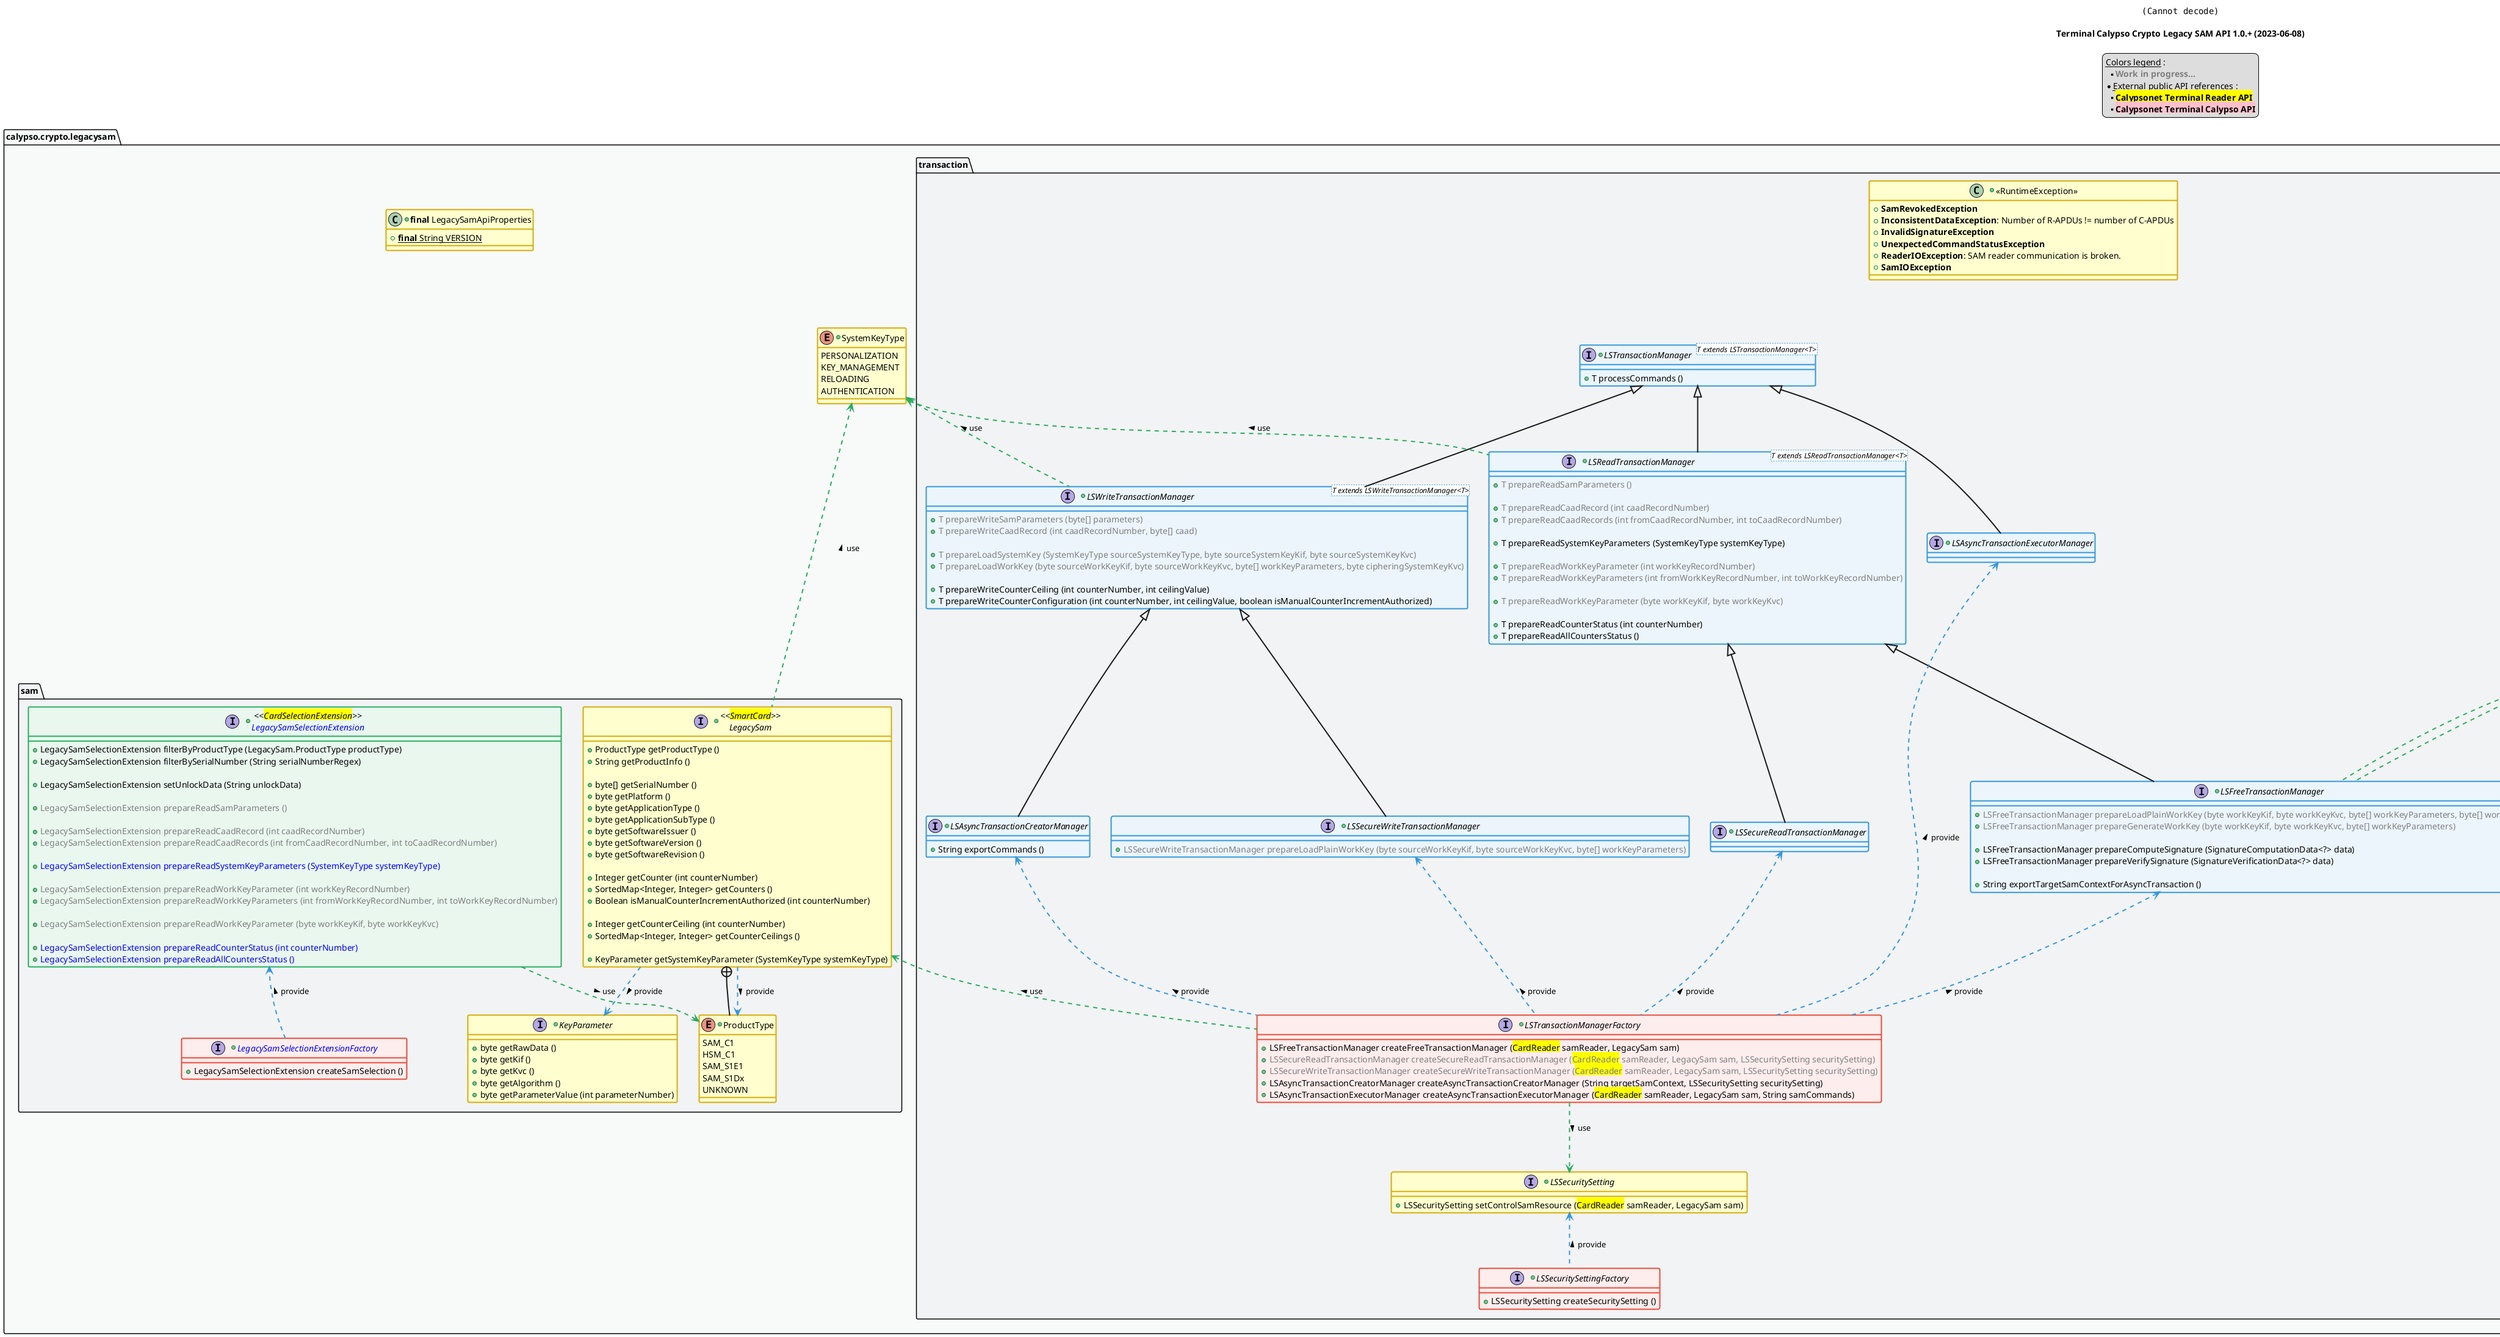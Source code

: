 @startuml
title
    <img:../assets/logo.png>

    Terminal Calypso Crypto Legacy SAM API 1.0.+ (2023-06-08)
end title

' == THEME ==

'Couleurs issues de : https://htmlcolorcodes.com/fr/tableau-de-couleur/tableau-de-couleur-design-plat/
!define C_GREY1 F8F9F9
!define C_GREY2 F2F3F4
!define C_GREY3 E5E7E9
!define C_GREY4 D7DBDD
!define C_GREY5 CACFD2
!define C_GREY6 BDC3C7
!define C_LINK 3498DB
!define C_USE 27AE60

' -- Styles that don't work with new version of plantuml --
skinparam stereotypeABorderColor #A9DCDF
skinparam stereotypeIBorderColor #B4A7E5
skinparam stereotypeCBorderColor #ADD1B2
skinparam stereotypeEBorderColor #EB93DF
' -- END --

skinparam ClassBorderThickness 2
skinparam ArrowThickness 2

' Yellow
skinparam ClassBackgroundColor #FEFECE
skinparam ClassBorderColor #D4AC0D
' Red
skinparam ClassBackgroundColor<<red>> #FDEDEC
skinparam ClassBorderColor<<red>> #E74C3C
hide <<red>> stereotype
' Purple
skinparam ClassBackgroundColor<<purple>> #F4ECF7
skinparam ClassBorderColor<<purple>> #8E44AD
hide <<purple>> stereotype
' blue
skinparam ClassBackgroundColor<<blue>> #EBF5FB
skinparam ClassBorderColor<<blue>> #3498DB
hide <<blue>> stereotype
' Green
skinparam ClassBackgroundColor<<green>> #E9F7EF
skinparam ClassBorderColor<<green>> #27AE60
hide <<green>> stereotype
' Grey
skinparam ClassBackgroundColor<<grey>> #EAECEE
skinparam ClassBorderColor<<grey>> #2C3E50
hide <<grey>> stereotype

' == CONTENT ==

legend top
    __Colors legend__ :
    ** <color:grey>**Work in progress...**</color>
    * __External public API references__ :
    ** <back:yellow>**Calypsonet Terminal Reader API**</back>
    ** <back:pink>**Calypsonet Terminal Calypso API**</back>
end legend

package "calypso.crypto.legacysam" as legacysam {

+class "**final** LegacySamApiProperties" as ApiProperties {
    +{static} **final** String VERSION
}
package "transaction" as transaction {
    +interface LSTransactionManagerFactory {
        +LSFreeTransactionManager createFreeTransactionManager (<back:yellow>CardReader</back> samReader, LegacySam sam)
        +<color:grey>LSSecureReadTransactionManager createSecureReadTransactionManager (<back:yellow>CardReader</back> samReader, LegacySam sam, LSSecuritySetting securitySetting)
        +<color:grey>LSSecureWriteTransactionManager createSecureWriteTransactionManager (<back:yellow>CardReader</back> samReader, LegacySam sam, LSSecuritySetting securitySetting)
        +LSAsyncTransactionCreatorManager createAsyncTransactionCreatorManager (String targetSamContext, LSSecuritySetting securitySetting)
        +LSAsyncTransactionExecutorManager createAsyncTransactionExecutorManager (<back:yellow>CardReader</back> samReader, LegacySam sam, String samCommands)
    }
    +interface LSTransactionManager<T extends LSTransactionManager<T>> {
        +T processCommands ()
    }
    +interface LSReadTransactionManager<T extends LSReadTransactionManager<T>> extends LSTransactionManager {
        +<color:grey>T prepareReadSamParameters ()

        +<color:grey>T prepareReadCaadRecord (int caadRecordNumber)
        +<color:grey>T prepareReadCaadRecords (int fromCaadRecordNumber, int toCaadRecordNumber)

        +T prepareReadSystemKeyParameters (SystemKeyType systemKeyType)

        +<color:grey>T prepareReadWorkKeyParameter (int workKeyRecordNumber)
        +<color:grey>T prepareReadWorkKeyParameters (int fromWorkKeyRecordNumber, int toWorkKeyRecordNumber)

        +<color:grey>T prepareReadWorkKeyParameter (byte workKeyKif, byte workKeyKvc)

        +T prepareReadCounterStatus (int counterNumber)
        +T prepareReadAllCountersStatus ()
    }
    +interface LSWriteTransactionManager<T extends LSWriteTransactionManager<T>> extends LSTransactionManager {
        +<color:grey>T prepareWriteSamParameters (byte[] parameters)
        +<color:grey>T prepareWriteCaadRecord (int caadRecordNumber, byte[] caad)

        +<color:grey>T prepareLoadSystemKey (SystemKeyType sourceSystemKeyType, byte sourceSystemKeyKif, byte sourceSystemKeyKvc)
        +<color:grey>T prepareLoadWorkKey (byte sourceWorkKeyKif, byte sourceWorkKeyKvc, byte[] workKeyParameters, byte cipheringSystemKeyKvc)

        +T prepareWriteCounterCeiling (int counterNumber, int ceilingValue)
        +T prepareWriteCounterConfiguration (int counterNumber, int ceilingValue, boolean isManualCounterIncrementAuthorized)
    }
    together {
        +interface LSSecureReadTransactionManager extends LSReadTransactionManager {
        }
        +interface LSFreeTransactionManager extends LSReadTransactionManager {
            +<color:grey>LSFreeTransactionManager prepareLoadPlainWorkKey (byte workKeyKif, byte workKeyKvc, byte[] workKeyParameters, byte[] workKeyValue)
            +<color:grey>LSFreeTransactionManager prepareGenerateWorkKey (byte workKeyKif, byte workKeyKvc, byte[] workKeyParameters)

            +LSFreeTransactionManager prepareComputeSignature (SignatureComputationData<?> data)
            +LSFreeTransactionManager prepareVerifySignature (SignatureVerificationData<?> data)

            +String exportTargetSamContextForAsyncTransaction ()
        }
        +interface LSSecureWriteTransactionManager extends LSWriteTransactionManager {
            +<color:grey>LSSecureWriteTransactionManager prepareLoadPlainWorkKey (byte sourceWorkKeyKif, byte sourceWorkKeyKvc, byte[] workKeyParameters)
        }
        +interface LSAsyncTransactionExecutorManager extends LSTransactionManager {
        }
        +interface LSAsyncTransactionCreatorManager extends LSWriteTransactionManager {
            +String exportCommands ()
        }
    }
    +interface LSSecuritySettingFactory {
        +LSSecuritySetting createSecuritySetting ()
    }
    +interface LSSecuritySetting {
        +LSSecuritySetting setControlSamResource (<back:yellow>CardReader</back> samReader, LegacySam sam)
    }
    together {
        +interface "<color:blue>LSCardTransactionCryptoExtensionFactory" as LSCardTransactionCryptoExtensionFactory {
            +<color:blue>LSCardTransactionCryptoExtensionFactory createCardTransactionCryptoExtension ()
        }
        +interface "<<<back:pink>CCTransactionCryptoExtension</back>>>\n<color:blue>LSCardTransactionCryptoExtension" as LSCardTransactionCryptoExtension {
            +<color:blue>LSCardTransactionCryptoExtension prepareComputeSignature (SignatureComputationData<?> data)
            +<color:blue>LSCardTransactionCryptoExtension prepareVerifySignature (SignatureVerificationData<?> data)
        }
    }
    together {
        +interface "<color:blue>SignatureComputationData" as SignatureComputationData<T extends SignatureComputationData<T>> {
            +T setData (byte[] data, byte kif, byte kvc)
            +T setSignatureSize (int size)
            +T setKeyDiversifier (byte[] diversifier)

            +byte[] getSignature ()
        }
        +interface BasicSignatureComputationData extends SignatureComputationData {
        }
        +interface TraceableSignatureComputationData extends SignatureComputationData {
            +TraceableSignatureComputationData withSamTraceabilityMode (int offset, boolean usePartialSamSerialNumber)
            +TraceableSignatureComputationData withoutBusyMode ()

            +byte[] getSignedData ()
        }
        +interface "<color:blue>SignatureVerificationData" as SignatureVerificationData<T extends SignatureVerificationData<T>> {
            +T setData (byte[] data, byte[] signature, byte kif, byte kvc)
            +T setKeyDiversifier (byte[] diversifier)

            +boolean isSignatureValid ()
        }
        +interface BasicSignatureVerificationData extends SignatureVerificationData {
        }
        +interface TraceableSignatureVerificationData extends SignatureVerificationData {
            +TraceableSignatureVerificationData withSamTraceabilityMode (int offset, boolean isPartialSamSerialNumber, LSRevocationServiceSpi samRevocationService)
            +TraceableSignatureVerificationData withoutBusyMode ()
        }
        +interface LSCommandDataFactory {
            +BasicSignatureComputationData createBasicSignatureComputationData ()
            +TraceableSignatureComputationData createTraceableSignatureComputationData ()
            +BasicSignatureVerificationData createBasicSignatureVerificationData ()
            +TraceableSignatureVerificationData createTraceableSignatureVerificationData ()
        }
    }
    ' Exceptions
    +class "<<RuntimeException>>" as RuntimeException {
        +**SamRevokedException**
        +**InconsistentDataException**: Number of R-APDUs != number of C-APDUs
        +**InvalidSignatureException**
        +**UnexpectedCommandStatusException**
        +**ReaderIOException**: SAM reader communication is broken.
        +**SamIOException**
    }
}
+enum SystemKeyType {
    PERSONALIZATION
    KEY_MANAGEMENT
    RELOADING
    AUTHENTICATION
}
package "sam" as sam {
    +interface "<color:blue>LegacySamSelectionExtensionFactory" as LegacySamSelectionExtensionFactory {
        +LegacySamSelectionExtension createSamSelection ()
    }
    +interface "<<<back:yellow>CardSelectionExtension</back>>>\n<color:blue>LegacySamSelectionExtension" as LegacySamSelectionExtension {
        +LegacySamSelectionExtension filterByProductType (LegacySam.ProductType productType)
        +LegacySamSelectionExtension filterBySerialNumber (String serialNumberRegex)

        +LegacySamSelectionExtension setUnlockData (String unlockData)

        +<color:grey>LegacySamSelectionExtension prepareReadSamParameters ()

        +<color:grey>LegacySamSelectionExtension prepareReadCaadRecord (int caadRecordNumber)
        +<color:grey>LegacySamSelectionExtension prepareReadCaadRecords (int fromCaadRecordNumber, int toCaadRecordNumber)

        +<color:blue>LegacySamSelectionExtension prepareReadSystemKeyParameters (SystemKeyType systemKeyType)

        +<color:grey>LegacySamSelectionExtension prepareReadWorkKeyParameter (int workKeyRecordNumber)
        +<color:grey>LegacySamSelectionExtension prepareReadWorkKeyParameters (int fromWorkKeyRecordNumber, int toWorkKeyRecordNumber)

        +<color:grey>LegacySamSelectionExtension prepareReadWorkKeyParameter (byte workKeyKif, byte workKeyKvc)

        +<color:blue>LegacySamSelectionExtension prepareReadCounterStatus (int counterNumber)
        +<color:blue>LegacySamSelectionExtension prepareReadAllCountersStatus ()
    }
    +interface "<<<back:yellow>SmartCard</back>>>\nLegacySam" as LegacySam {
        +ProductType getProductType ()
        +String getProductInfo ()

        +byte[] getSerialNumber ()
        +byte getPlatform ()
        +byte getApplicationType ()
        +byte getApplicationSubType ()
        +byte getSoftwareIssuer ()
        +byte getSoftwareVersion ()
        +byte getSoftwareRevision ()

        +Integer getCounter (int counterNumber)
        +SortedMap<Integer, Integer> getCounters ()
        +Boolean isManualCounterIncrementAuthorized (int counterNumber)

        +Integer getCounterCeiling (int counterNumber)
        +SortedMap<Integer, Integer> getCounterCeilings ()

        +KeyParameter getSystemKeyParameter (SystemKeyType systemKeyType)
    }
    +interface KeyParameter {
        +byte getRawData ()
        +byte getKif ()
        +byte getKvc ()
        +byte getAlgorithm ()
        +byte getParameterValue (int parameterNumber)
    }
    +enum "ProductType" as SamProductType {
        SAM_C1
        HSM_C1
        SAM_S1E1
        SAM_S1Dx
        UNKNOWN
    }
}
package "spi" as spi {
    +interface LSRevocationServiceSpi {
        +boolean isSamRevoked (byte[] serialNumber)
        +boolean isSamRevoked (byte[] serialNumber, int counterValue)
    }
}

}

' Associations

LSTransactionManagerFactory .up.> LSSecureReadTransactionManager #C_LINK : provide >
LSTransactionManagerFactory .up.> LSFreeTransactionManager #C_LINK : provide >
LSTransactionManagerFactory .up.> LSSecureWriteTransactionManager #C_LINK : provide >
LSTransactionManagerFactory .up.> LSAsyncTransactionCreatorManager #C_LINK : provide >
LSTransactionManagerFactory .up.> LSAsyncTransactionExecutorManager #C_LINK : provide >
LSTransactionManagerFactory .up.> LegacySam #C_USE : use >
LSTransactionManagerFactory ..> LSSecuritySetting #C_USE : use >

LSCommandDataFactory .up.> BasicSignatureComputationData #C_LINK : provide >
LSCommandDataFactory .up.> TraceableSignatureComputationData #C_LINK : provide >
LSCommandDataFactory .up.> BasicSignatureVerificationData #C_LINK : provide >
LSCommandDataFactory .up.> TraceableSignatureVerificationData #C_LINK : provide >

TraceableSignatureVerificationData ..> LSRevocationServiceSpi #C_USE : use >

LSSecuritySettingFactory .up.> LSSecuritySetting #C_LINK : provide >

LSFreeTransactionManager .up.> SignatureComputationData #C_USE : use >
LSFreeTransactionManager .up.> SignatureVerificationData #C_USE : use >

LSReadTransactionManager .up.> SystemKeyType #C_USE : use >

LSWriteTransactionManager .up.> SystemKeyType #C_USE : use >

LSCardTransactionCryptoExtensionFactory ..> LSCardTransactionCryptoExtension #C_LINK : provide >

LSCardTransactionCryptoExtension ..> SignatureComputationData #C_USE : use >
LSCardTransactionCryptoExtension ..> SignatureVerificationData #C_USE : use >

LegacySamSelectionExtensionFactory ..> LegacySamSelectionExtension #C_LINK : provide >

LegacySamSelectionExtension ..> SamProductType #C_USE : use >

LegacySam +-- SamProductType
LegacySam ..> SamProductType #C_LINK : provide >
LegacySam ..> KeyParameter #C_LINK : provide >
LegacySam .up.> SystemKeyType #C_USE : use >


' == LAYOUT ==

' SystemKeyType .[hidden]. LegacySamSelectionFactory
LegacySamSelectionExtension .[hidden]. LegacySamSelectionExtensionFactory
LSCommandDataFactory .[hidden]. LSRevocationServiceSpi

' == STYLE ==

package legacysam #C_GREY1 {}
package legacysam.spi #C_GREY2 {}
package legacysam.sam #C_GREY2 {}
package legacysam.transaction #C_GREY2 {}

interface legacysam.transaction.LSTransactionManager <<blue>>
interface legacysam.transaction.LSFreeTransactionManager <<blue>>
interface legacysam.transaction.LSReadTransactionManager <<blue>>
interface legacysam.transaction.LSWriteTransactionManager <<blue>>
interface legacysam.transaction.LSSecureReadTransactionManager <<blue>>
interface legacysam.transaction.LSSecureWriteTransactionManager <<blue>>
interface legacysam.transaction.LSAsyncTransactionCreatorManager <<blue>>
interface legacysam.transaction.LSAsyncTransactionExecutorManager <<blue>>

interface legacysam.sam.LegacySamSelectionExtensionFactory <<red>>
interface legacysam.transaction.LSTransactionManagerFactory <<red>>
interface legacysam.transaction.LSCardTransactionCryptoExtensionFactory <<red>>
interface legacysam.transaction.LSCommandDataFactory <<red>>
interface legacysam.transaction.LSSecuritySettingFactory <<red>>

interface legacysam.transaction.LSCardTransactionCryptoExtension <<green>>

interface legacysam.sam.LegacySamSelectionExtension <<green>>

@enduml